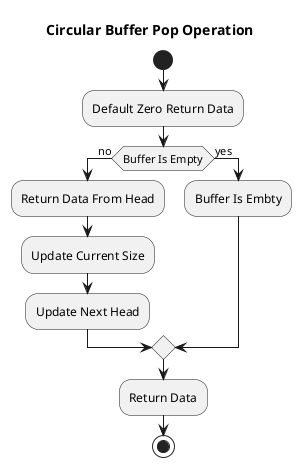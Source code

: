 @startuml
title Circular Buffer Pop Operation
start

:Default Zero Return Data;
if (Buffer Is Empty) then (no)
  :Return Data From Head;
  :Update Current Size;
  :Update Next Head;
else (yes)
  :Buffer Is Embty;
endif
:Return Data;
stop
@enduml